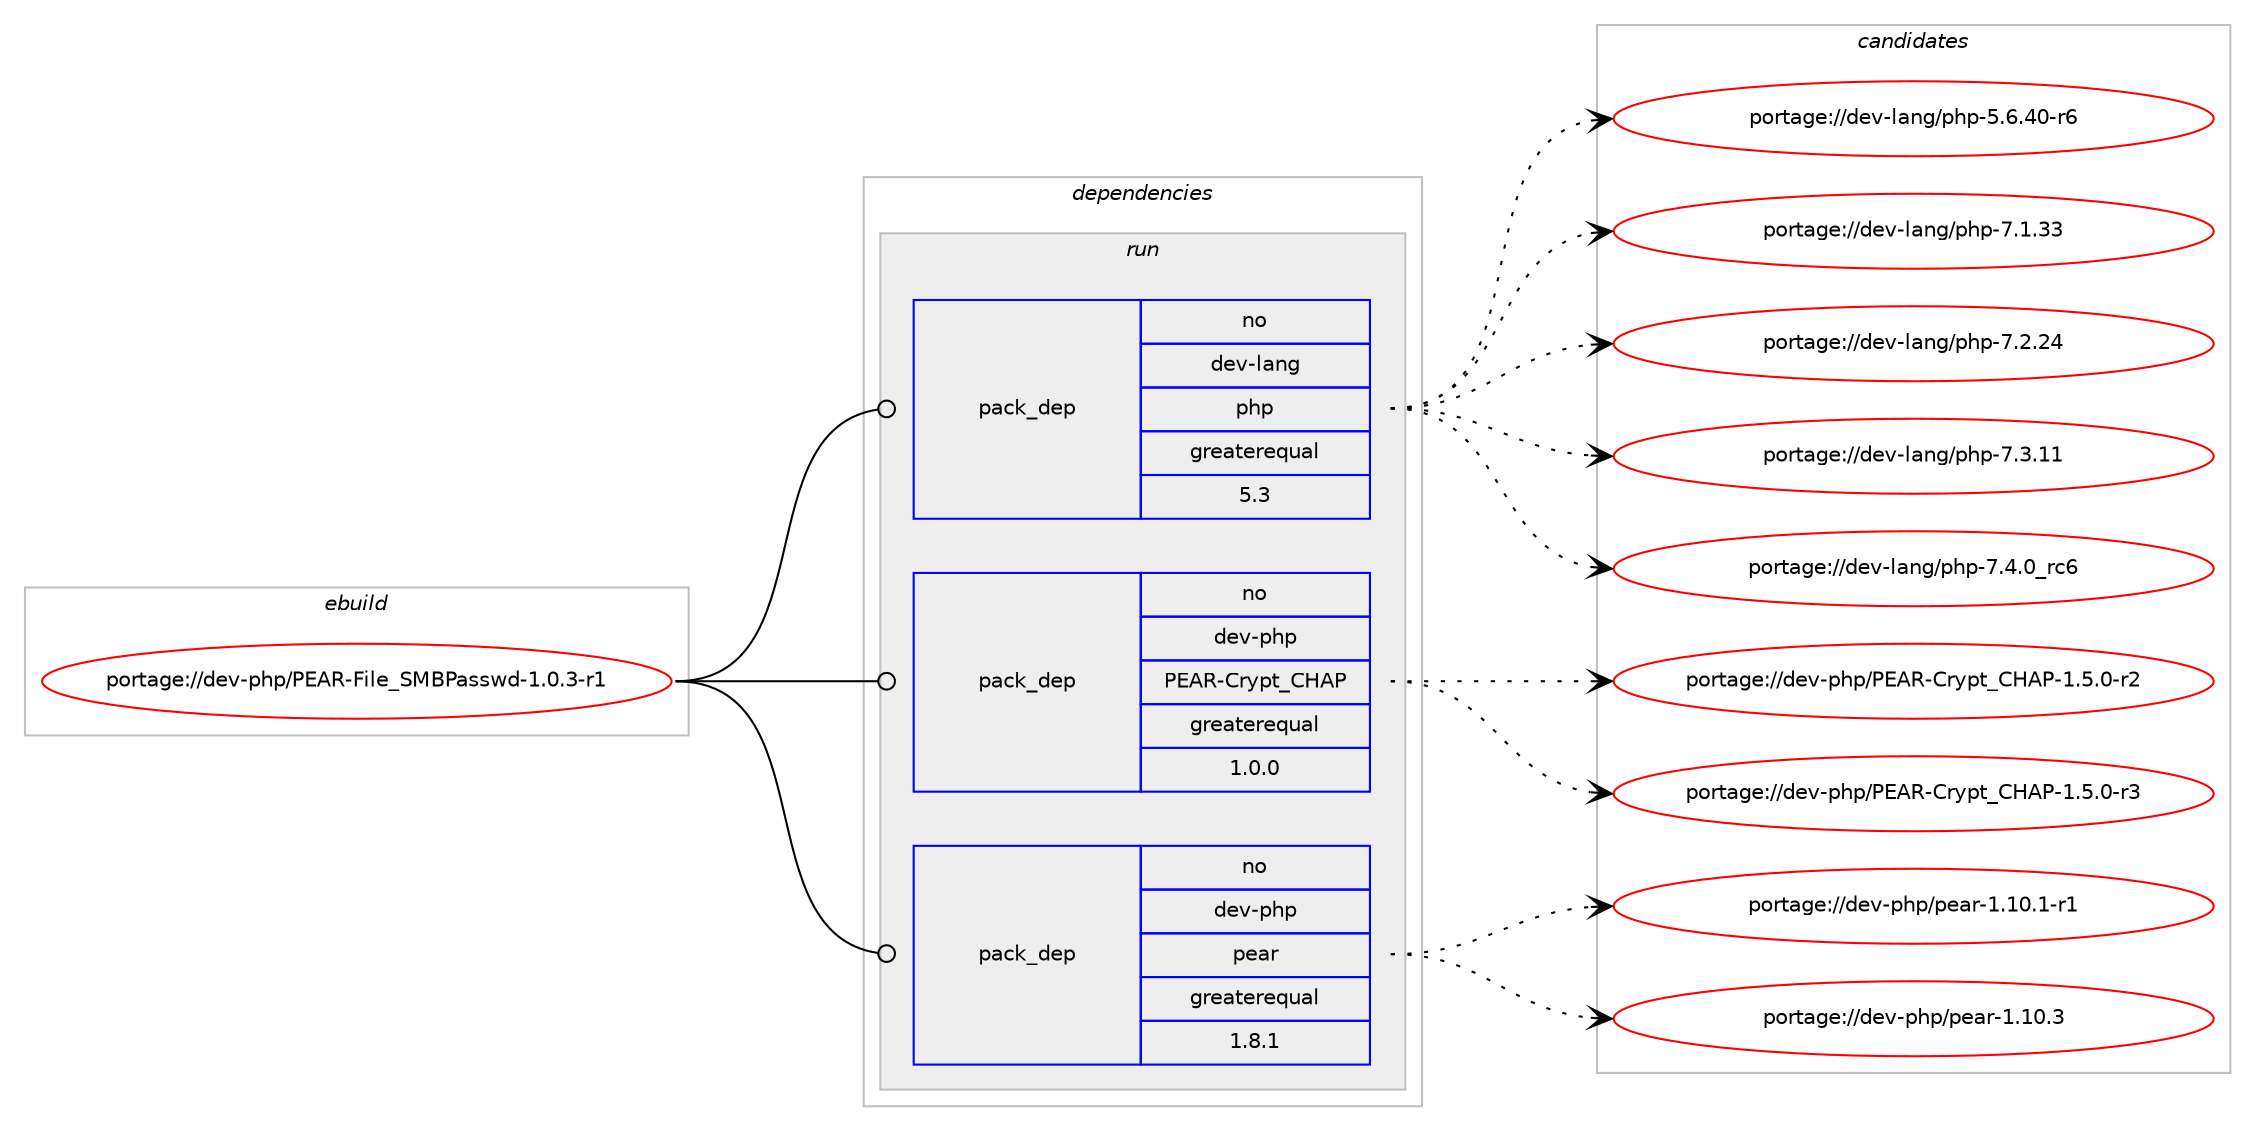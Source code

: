 digraph prolog {

# *************
# Graph options
# *************

newrank=true;
concentrate=true;
compound=true;
graph [rankdir=LR,fontname=Helvetica,fontsize=10,ranksep=1.5];#, ranksep=2.5, nodesep=0.2];
edge  [arrowhead=vee];
node  [fontname=Helvetica,fontsize=10];

# **********
# The ebuild
# **********

subgraph cluster_leftcol {
color=gray;
rank=same;
label=<<i>ebuild</i>>;
id [label="portage://dev-php/PEAR-File_SMBPasswd-1.0.3-r1", color=red, width=4, href="../dev-php/PEAR-File_SMBPasswd-1.0.3-r1.svg"];
}

# ****************
# The dependencies
# ****************

subgraph cluster_midcol {
color=gray;
label=<<i>dependencies</i>>;
subgraph cluster_compile {
fillcolor="#eeeeee";
style=filled;
label=<<i>compile</i>>;
}
subgraph cluster_compileandrun {
fillcolor="#eeeeee";
style=filled;
label=<<i>compile and run</i>>;
}
subgraph cluster_run {
fillcolor="#eeeeee";
style=filled;
label=<<i>run</i>>;
subgraph pack96821 {
dependency123991 [label=<<TABLE BORDER="0" CELLBORDER="1" CELLSPACING="0" CELLPADDING="4" WIDTH="220"><TR><TD ROWSPAN="6" CELLPADDING="30">pack_dep</TD></TR><TR><TD WIDTH="110">no</TD></TR><TR><TD>dev-lang</TD></TR><TR><TD>php</TD></TR><TR><TD>greaterequal</TD></TR><TR><TD>5.3</TD></TR></TABLE>>, shape=none, color=blue];
}
id:e -> dependency123991:w [weight=20,style="solid",arrowhead="odot"];
subgraph pack96822 {
dependency123992 [label=<<TABLE BORDER="0" CELLBORDER="1" CELLSPACING="0" CELLPADDING="4" WIDTH="220"><TR><TD ROWSPAN="6" CELLPADDING="30">pack_dep</TD></TR><TR><TD WIDTH="110">no</TD></TR><TR><TD>dev-php</TD></TR><TR><TD>PEAR-Crypt_CHAP</TD></TR><TR><TD>greaterequal</TD></TR><TR><TD>1.0.0</TD></TR></TABLE>>, shape=none, color=blue];
}
id:e -> dependency123992:w [weight=20,style="solid",arrowhead="odot"];
subgraph pack96823 {
dependency123993 [label=<<TABLE BORDER="0" CELLBORDER="1" CELLSPACING="0" CELLPADDING="4" WIDTH="220"><TR><TD ROWSPAN="6" CELLPADDING="30">pack_dep</TD></TR><TR><TD WIDTH="110">no</TD></TR><TR><TD>dev-php</TD></TR><TR><TD>pear</TD></TR><TR><TD>greaterequal</TD></TR><TR><TD>1.8.1</TD></TR></TABLE>>, shape=none, color=blue];
}
id:e -> dependency123993:w [weight=20,style="solid",arrowhead="odot"];
}
}

# **************
# The candidates
# **************

subgraph cluster_choices {
rank=same;
color=gray;
label=<<i>candidates</i>>;

subgraph choice96821 {
color=black;
nodesep=1;
choiceportage100101118451089711010347112104112455346544652484511454 [label="portage://dev-lang/php-5.6.40-r6", color=red, width=4,href="../dev-lang/php-5.6.40-r6.svg"];
choiceportage10010111845108971101034711210411245554649465151 [label="portage://dev-lang/php-7.1.33", color=red, width=4,href="../dev-lang/php-7.1.33.svg"];
choiceportage10010111845108971101034711210411245554650465052 [label="portage://dev-lang/php-7.2.24", color=red, width=4,href="../dev-lang/php-7.2.24.svg"];
choiceportage10010111845108971101034711210411245554651464949 [label="portage://dev-lang/php-7.3.11", color=red, width=4,href="../dev-lang/php-7.3.11.svg"];
choiceportage100101118451089711010347112104112455546524648951149954 [label="portage://dev-lang/php-7.4.0_rc6", color=red, width=4,href="../dev-lang/php-7.4.0_rc6.svg"];
dependency123991:e -> choiceportage100101118451089711010347112104112455346544652484511454:w [style=dotted,weight="100"];
dependency123991:e -> choiceportage10010111845108971101034711210411245554649465151:w [style=dotted,weight="100"];
dependency123991:e -> choiceportage10010111845108971101034711210411245554650465052:w [style=dotted,weight="100"];
dependency123991:e -> choiceportage10010111845108971101034711210411245554651464949:w [style=dotted,weight="100"];
dependency123991:e -> choiceportage100101118451089711010347112104112455546524648951149954:w [style=dotted,weight="100"];
}
subgraph choice96822 {
color=black;
nodesep=1;
choiceportage100101118451121041124780696582456711412111211695677265804549465346484511450 [label="portage://dev-php/PEAR-Crypt_CHAP-1.5.0-r2", color=red, width=4,href="../dev-php/PEAR-Crypt_CHAP-1.5.0-r2.svg"];
choiceportage100101118451121041124780696582456711412111211695677265804549465346484511451 [label="portage://dev-php/PEAR-Crypt_CHAP-1.5.0-r3", color=red, width=4,href="../dev-php/PEAR-Crypt_CHAP-1.5.0-r3.svg"];
dependency123992:e -> choiceportage100101118451121041124780696582456711412111211695677265804549465346484511450:w [style=dotted,weight="100"];
dependency123992:e -> choiceportage100101118451121041124780696582456711412111211695677265804549465346484511451:w [style=dotted,weight="100"];
}
subgraph choice96823 {
color=black;
nodesep=1;
choiceportage100101118451121041124711210197114454946494846494511449 [label="portage://dev-php/pear-1.10.1-r1", color=red, width=4,href="../dev-php/pear-1.10.1-r1.svg"];
choiceportage10010111845112104112471121019711445494649484651 [label="portage://dev-php/pear-1.10.3", color=red, width=4,href="../dev-php/pear-1.10.3.svg"];
dependency123993:e -> choiceportage100101118451121041124711210197114454946494846494511449:w [style=dotted,weight="100"];
dependency123993:e -> choiceportage10010111845112104112471121019711445494649484651:w [style=dotted,weight="100"];
}
}

}
